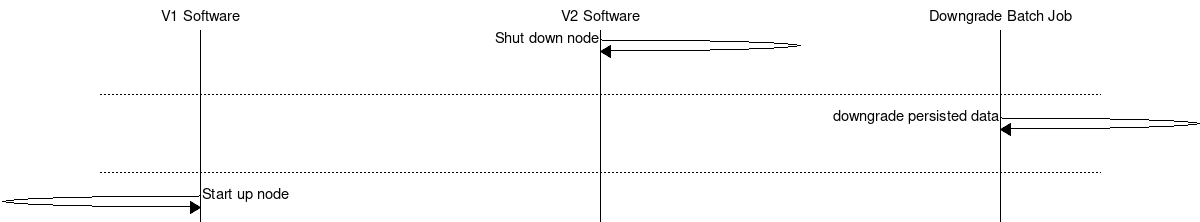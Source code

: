 // diagram for upgrade_downgrade_specs.md
//
// Upgrade/Downgrade Scenario 4 diagram
//
// This diagram is generated by mscgen
// which can be installed on ubuntu by
// sudo apt-get install mscgen
//
// Generate this diagram on the command line with:
// > mscgen -T png -i upgrade_downgrade_scenario_8.msc -F ./fonts/DejaVuSansMono.ttf
//
msc {

	// Image defaults
	width="1200", wordwraparcs="1";

	// declare objects
	// This is a cluster with 3 nodes for exposition purposes
	"V1 Software", "V2 Software", "Downgrade Batch Job";

	"V2 Software" => "V2 Software" [label="Shut down node"];

	|||;

	---;

	"Downgrade Batch Job" => "Downgrade Batch Job" [label="downgrade persisted data"];

	|||;

	---;

	"V1 Software" => "V1 Software" [label="Start up node"];

}